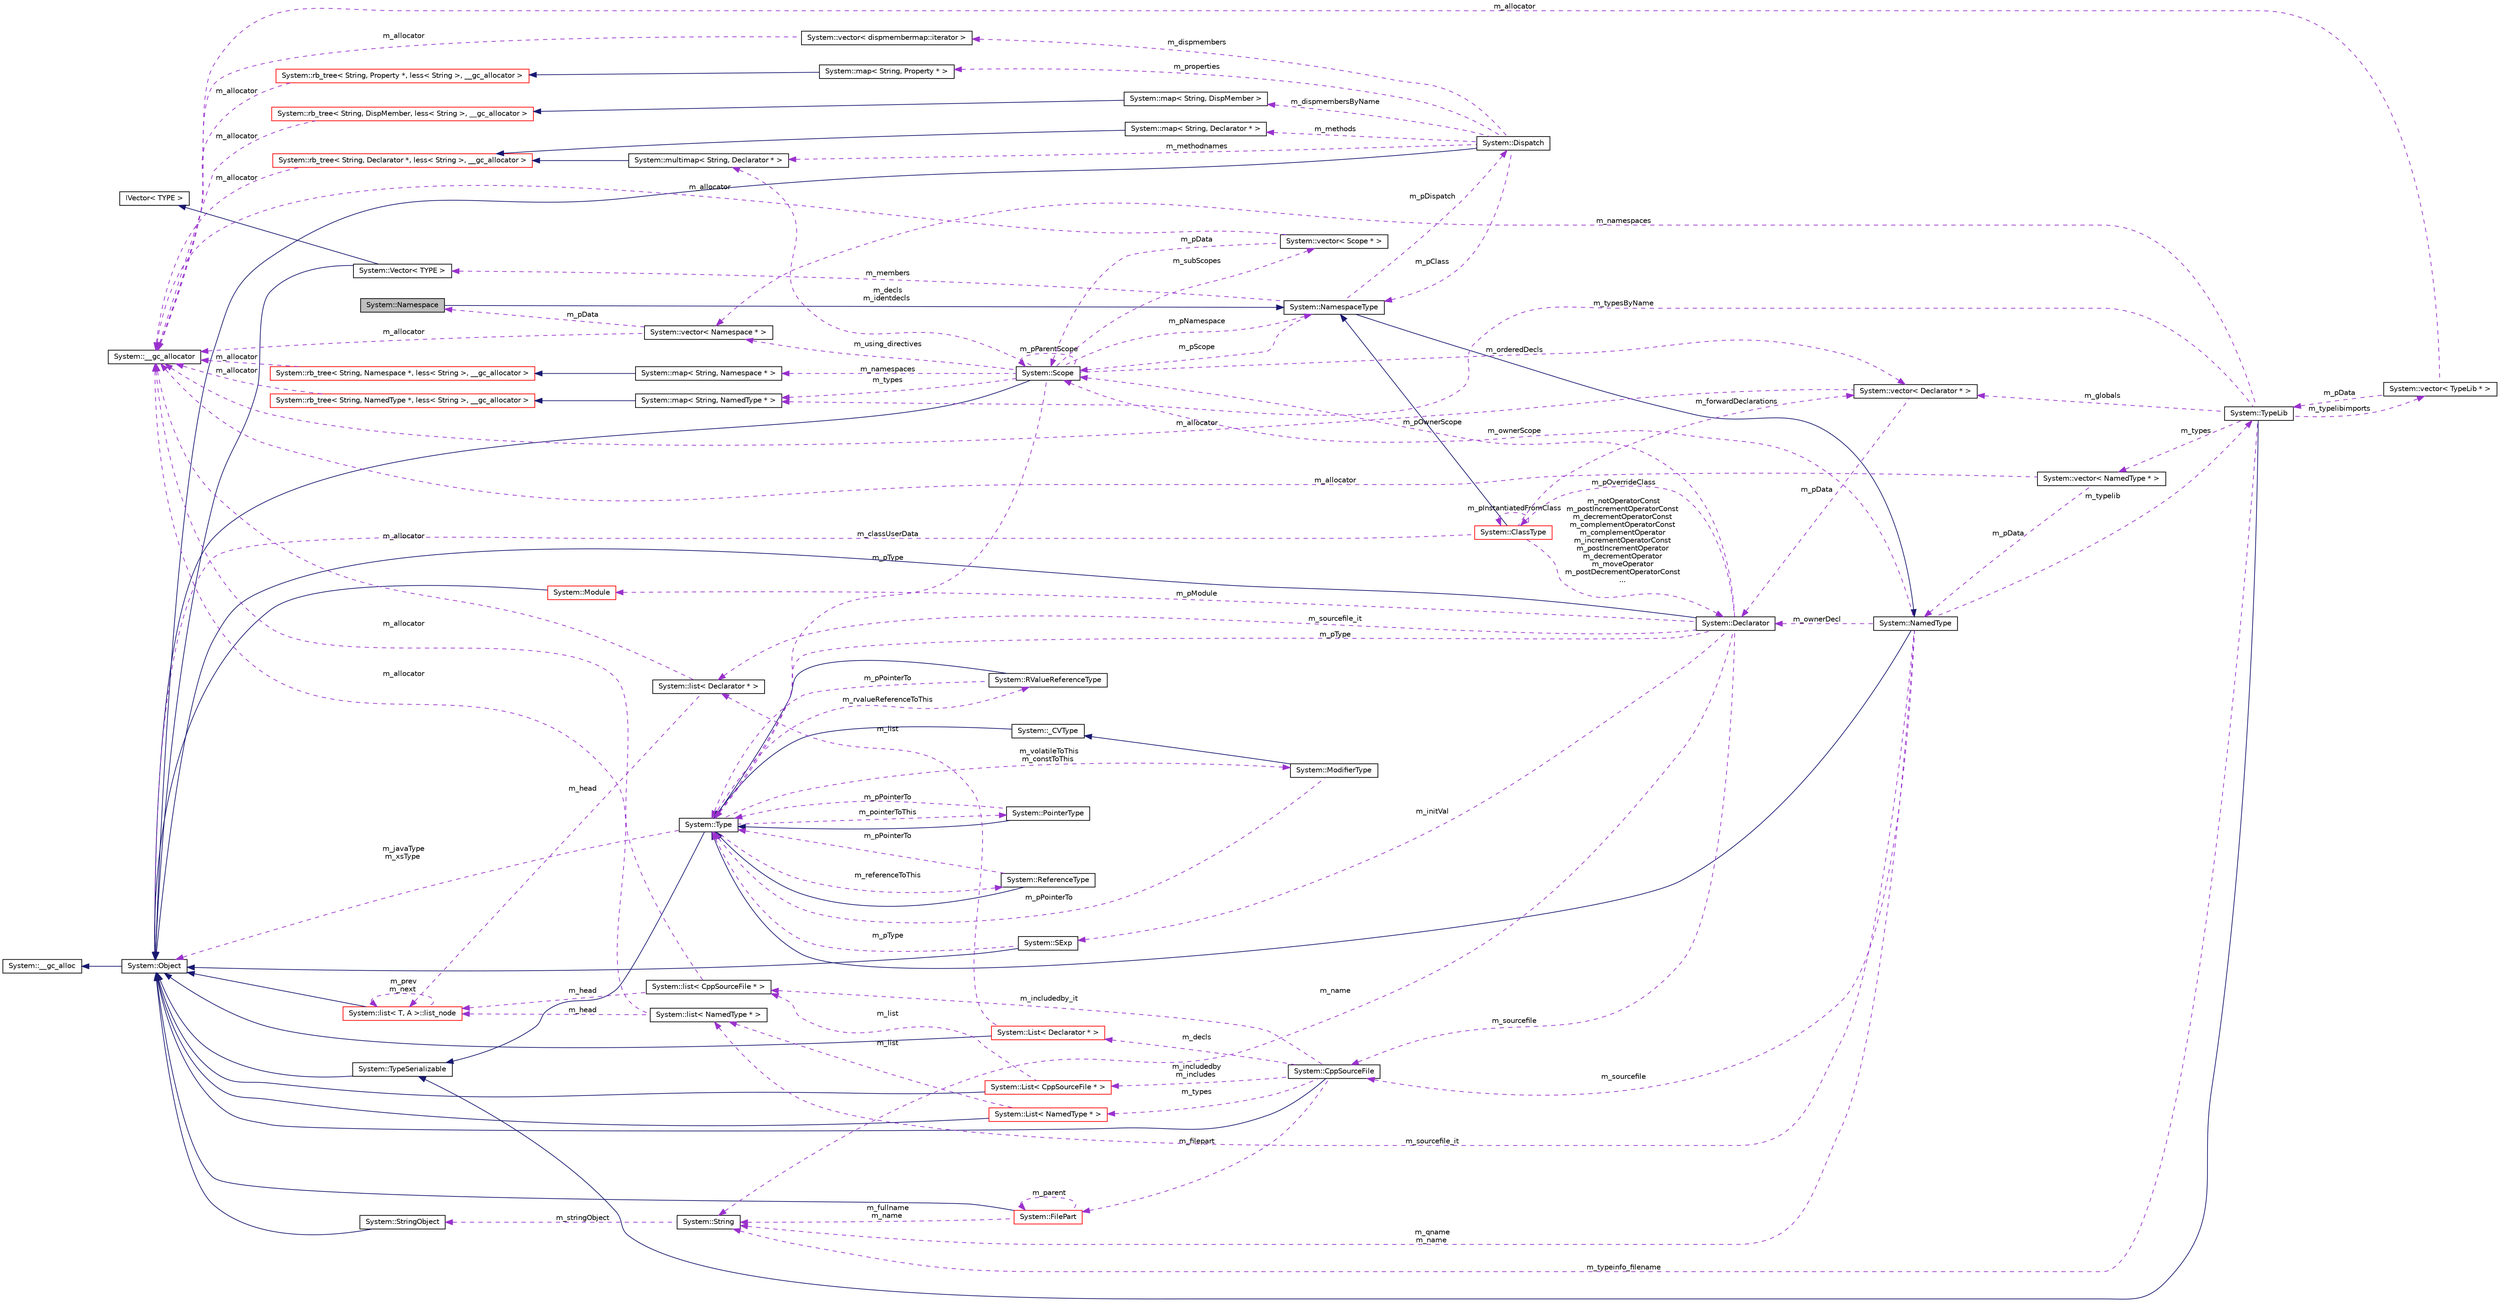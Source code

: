 digraph G
{
  edge [fontname="Helvetica",fontsize="10",labelfontname="Helvetica",labelfontsize="10"];
  node [fontname="Helvetica",fontsize="10",shape=record];
  rankdir="LR";
  Node1 [label="System::Namespace",height=0.2,width=0.4,color="black", fillcolor="grey75", style="filled" fontcolor="black"];
  Node2 -> Node1 [dir="back",color="midnightblue",fontsize="10",style="solid",fontname="Helvetica"];
  Node2 [label="System::NamespaceType",height=0.2,width=0.4,color="black", fillcolor="white", style="filled",URL="$class_system_1_1_namespace_type.html"];
  Node3 -> Node2 [dir="back",color="midnightblue",fontsize="10",style="solid",fontname="Helvetica"];
  Node3 [label="System::NamedType",height=0.2,width=0.4,color="black", fillcolor="white", style="filled",URL="$class_system_1_1_named_type.html"];
  Node4 -> Node3 [dir="back",color="midnightblue",fontsize="10",style="solid",fontname="Helvetica"];
  Node4 [label="System::Type",height=0.2,width=0.4,color="black", fillcolor="white", style="filled",URL="$class_system_1_1_type.html"];
  Node5 -> Node4 [dir="back",color="midnightblue",fontsize="10",style="solid",fontname="Helvetica"];
  Node5 [label="System::TypeSerializable",height=0.2,width=0.4,color="black", fillcolor="white", style="filled",URL="$class_system_1_1_type_serializable.html"];
  Node6 -> Node5 [dir="back",color="midnightblue",fontsize="10",style="solid",fontname="Helvetica"];
  Node6 [label="System::Object",height=0.2,width=0.4,color="black", fillcolor="white", style="filled",URL="$class_system_1_1_object.html"];
  Node7 -> Node6 [dir="back",color="midnightblue",fontsize="10",style="solid",fontname="Helvetica"];
  Node7 [label="System::__gc_alloc",height=0.2,width=0.4,color="black", fillcolor="white", style="filled",URL="$class_system_1_1____gc__alloc.html"];
  Node8 -> Node4 [dir="back",color="darkorchid3",fontsize="10",style="dashed",label=" m_pointerToThis" ,fontname="Helvetica"];
  Node8 [label="System::PointerType",height=0.2,width=0.4,color="black", fillcolor="white", style="filled",URL="$class_system_1_1_pointer_type.html"];
  Node4 -> Node8 [dir="back",color="midnightblue",fontsize="10",style="solid",fontname="Helvetica"];
  Node4 -> Node8 [dir="back",color="darkorchid3",fontsize="10",style="dashed",label=" m_pPointerTo" ,fontname="Helvetica"];
  Node9 -> Node4 [dir="back",color="darkorchid3",fontsize="10",style="dashed",label=" m_referenceToThis" ,fontname="Helvetica"];
  Node9 [label="System::ReferenceType",height=0.2,width=0.4,color="black", fillcolor="white", style="filled",URL="$class_system_1_1_reference_type.html"];
  Node4 -> Node9 [dir="back",color="midnightblue",fontsize="10",style="solid",fontname="Helvetica"];
  Node4 -> Node9 [dir="back",color="darkorchid3",fontsize="10",style="dashed",label=" m_pPointerTo" ,fontname="Helvetica"];
  Node10 -> Node4 [dir="back",color="darkorchid3",fontsize="10",style="dashed",label=" m_rvalueReferenceToThis" ,fontname="Helvetica"];
  Node10 [label="System::RValueReferenceType",height=0.2,width=0.4,color="black", fillcolor="white", style="filled",URL="$class_system_1_1_r_value_reference_type.html"];
  Node4 -> Node10 [dir="back",color="midnightblue",fontsize="10",style="solid",fontname="Helvetica"];
  Node4 -> Node10 [dir="back",color="darkorchid3",fontsize="10",style="dashed",label=" m_pPointerTo" ,fontname="Helvetica"];
  Node11 -> Node4 [dir="back",color="darkorchid3",fontsize="10",style="dashed",label=" m_volatileToThis\nm_constToThis" ,fontname="Helvetica"];
  Node11 [label="System::ModifierType",height=0.2,width=0.4,color="black", fillcolor="white", style="filled",URL="$class_system_1_1_modifier_type.html"];
  Node12 -> Node11 [dir="back",color="midnightblue",fontsize="10",style="solid",fontname="Helvetica"];
  Node12 [label="System::_CVType",height=0.2,width=0.4,color="black", fillcolor="white", style="filled",URL="$class_system_1_1___c_v_type.html"];
  Node4 -> Node12 [dir="back",color="midnightblue",fontsize="10",style="solid",fontname="Helvetica"];
  Node4 -> Node11 [dir="back",color="darkorchid3",fontsize="10",style="dashed",label=" m_pPointerTo" ,fontname="Helvetica"];
  Node6 -> Node4 [dir="back",color="darkorchid3",fontsize="10",style="dashed",label=" m_javaType\nm_xsType" ,fontname="Helvetica"];
  Node13 -> Node3 [dir="back",color="darkorchid3",fontsize="10",style="dashed",label=" m_ownerScope" ,fontname="Helvetica"];
  Node13 [label="System::Scope",height=0.2,width=0.4,color="black", fillcolor="white", style="filled",URL="$class_system_1_1_scope.html"];
  Node6 -> Node13 [dir="back",color="midnightblue",fontsize="10",style="solid",fontname="Helvetica"];
  Node4 -> Node13 [dir="back",color="darkorchid3",fontsize="10",style="dashed",label=" m_pType" ,fontname="Helvetica"];
  Node14 -> Node13 [dir="back",color="darkorchid3",fontsize="10",style="dashed",label=" m_subScopes" ,fontname="Helvetica"];
  Node14 [label="System::vector\< Scope * \>",height=0.2,width=0.4,color="black", fillcolor="white", style="filled",URL="$class_system_1_1vector.html"];
  Node13 -> Node14 [dir="back",color="darkorchid3",fontsize="10",style="dashed",label=" m_pData" ,fontname="Helvetica"];
  Node15 -> Node14 [dir="back",color="darkorchid3",fontsize="10",style="dashed",label=" m_allocator" ,fontname="Helvetica"];
  Node15 [label="System::__gc_allocator",height=0.2,width=0.4,color="black", fillcolor="white", style="filled",URL="$class_system_1_1____gc__allocator.html"];
  Node13 -> Node13 [dir="back",color="darkorchid3",fontsize="10",style="dashed",label=" m_pParentScope" ,fontname="Helvetica"];
  Node16 -> Node13 [dir="back",color="darkorchid3",fontsize="10",style="dashed",label=" m_decls\nm_identdecls" ,fontname="Helvetica"];
  Node16 [label="System::multimap\< String, Declarator * \>",height=0.2,width=0.4,color="black", fillcolor="white", style="filled",URL="$class_system_1_1multimap.html"];
  Node17 -> Node16 [dir="back",color="midnightblue",fontsize="10",style="solid",fontname="Helvetica"];
  Node17 [label="System::rb_tree\< String, Declarator *, less\< String \>, __gc_allocator \>",height=0.2,width=0.4,color="red", fillcolor="white", style="filled",URL="$class_system_1_1rb__tree.html"];
  Node15 -> Node17 [dir="back",color="darkorchid3",fontsize="10",style="dashed",label=" m_allocator" ,fontname="Helvetica"];
  Node2 -> Node13 [dir="back",color="darkorchid3",fontsize="10",style="dashed",label=" m_pNamespace" ,fontname="Helvetica"];
  Node18 -> Node13 [dir="back",color="darkorchid3",fontsize="10",style="dashed",label=" m_namespaces" ,fontname="Helvetica"];
  Node18 [label="System::map\< String, Namespace * \>",height=0.2,width=0.4,color="black", fillcolor="white", style="filled",URL="$class_system_1_1map.html"];
  Node19 -> Node18 [dir="back",color="midnightblue",fontsize="10",style="solid",fontname="Helvetica"];
  Node19 [label="System::rb_tree\< String, Namespace *, less\< String \>, __gc_allocator \>",height=0.2,width=0.4,color="red", fillcolor="white", style="filled",URL="$class_system_1_1rb__tree.html"];
  Node15 -> Node19 [dir="back",color="darkorchid3",fontsize="10",style="dashed",label=" m_allocator" ,fontname="Helvetica"];
  Node20 -> Node13 [dir="back",color="darkorchid3",fontsize="10",style="dashed",label=" m_using_directives" ,fontname="Helvetica"];
  Node20 [label="System::vector\< Namespace * \>",height=0.2,width=0.4,color="black", fillcolor="white", style="filled",URL="$class_system_1_1vector.html"];
  Node15 -> Node20 [dir="back",color="darkorchid3",fontsize="10",style="dashed",label=" m_allocator" ,fontname="Helvetica"];
  Node1 -> Node20 [dir="back",color="darkorchid3",fontsize="10",style="dashed",label=" m_pData" ,fontname="Helvetica"];
  Node21 -> Node13 [dir="back",color="darkorchid3",fontsize="10",style="dashed",label=" m_orderedDecls" ,fontname="Helvetica"];
  Node21 [label="System::vector\< Declarator * \>",height=0.2,width=0.4,color="black", fillcolor="white", style="filled",URL="$class_system_1_1vector.html"];
  Node15 -> Node21 [dir="back",color="darkorchid3",fontsize="10",style="dashed",label=" m_allocator" ,fontname="Helvetica"];
  Node22 -> Node21 [dir="back",color="darkorchid3",fontsize="10",style="dashed",label=" m_pData" ,fontname="Helvetica"];
  Node22 [label="System::Declarator",height=0.2,width=0.4,color="black", fillcolor="white", style="filled",URL="$class_system_1_1_declarator.html"];
  Node6 -> Node22 [dir="back",color="midnightblue",fontsize="10",style="solid",fontname="Helvetica"];
  Node4 -> Node22 [dir="back",color="darkorchid3",fontsize="10",style="dashed",label=" m_pType" ,fontname="Helvetica"];
  Node13 -> Node22 [dir="back",color="darkorchid3",fontsize="10",style="dashed",label=" m_pOwnerScope" ,fontname="Helvetica"];
  Node23 -> Node22 [dir="back",color="darkorchid3",fontsize="10",style="dashed",label=" m_initVal" ,fontname="Helvetica"];
  Node23 [label="System::SExp",height=0.2,width=0.4,color="black", fillcolor="white", style="filled",URL="$class_system_1_1_s_exp.html"];
  Node6 -> Node23 [dir="back",color="midnightblue",fontsize="10",style="solid",fontname="Helvetica"];
  Node4 -> Node23 [dir="back",color="darkorchid3",fontsize="10",style="dashed",label=" m_pType" ,fontname="Helvetica"];
  Node24 -> Node22 [dir="back",color="darkorchid3",fontsize="10",style="dashed",label=" m_sourcefile" ,fontname="Helvetica"];
  Node24 [label="System::CppSourceFile",height=0.2,width=0.4,color="black", fillcolor="white", style="filled",URL="$class_system_1_1_cpp_source_file.html"];
  Node6 -> Node24 [dir="back",color="midnightblue",fontsize="10",style="solid",fontname="Helvetica"];
  Node25 -> Node24 [dir="back",color="darkorchid3",fontsize="10",style="dashed",label=" m_filepart" ,fontname="Helvetica"];
  Node25 [label="System::FilePart",height=0.2,width=0.4,color="red", fillcolor="white", style="filled",URL="$class_system_1_1_file_part.html"];
  Node6 -> Node25 [dir="back",color="midnightblue",fontsize="10",style="solid",fontname="Helvetica"];
  Node25 -> Node25 [dir="back",color="darkorchid3",fontsize="10",style="dashed",label=" m_parent" ,fontname="Helvetica"];
  Node26 -> Node25 [dir="back",color="darkorchid3",fontsize="10",style="dashed",label=" m_fullname\nm_name" ,fontname="Helvetica"];
  Node26 [label="System::String",height=0.2,width=0.4,color="black", fillcolor="white", style="filled",URL="$class_system_1_1_string.html"];
  Node27 -> Node26 [dir="back",color="darkorchid3",fontsize="10",style="dashed",label=" m_stringObject" ,fontname="Helvetica"];
  Node27 [label="System::StringObject",height=0.2,width=0.4,color="black", fillcolor="white", style="filled",URL="$class_system_1_1_string_object.html"];
  Node6 -> Node27 [dir="back",color="midnightblue",fontsize="10",style="solid",fontname="Helvetica"];
  Node28 -> Node24 [dir="back",color="darkorchid3",fontsize="10",style="dashed",label=" m_types" ,fontname="Helvetica"];
  Node28 [label="System::List\< NamedType * \>",height=0.2,width=0.4,color="red", fillcolor="white", style="filled",URL="$class_system_1_1_list.html"];
  Node6 -> Node28 [dir="back",color="midnightblue",fontsize="10",style="solid",fontname="Helvetica"];
  Node29 -> Node28 [dir="back",color="darkorchid3",fontsize="10",style="dashed",label=" m_list" ,fontname="Helvetica"];
  Node29 [label="System::list\< NamedType * \>",height=0.2,width=0.4,color="black", fillcolor="white", style="filled",URL="$class_system_1_1list.html"];
  Node15 -> Node29 [dir="back",color="darkorchid3",fontsize="10",style="dashed",label=" m_allocator" ,fontname="Helvetica"];
  Node30 -> Node29 [dir="back",color="darkorchid3",fontsize="10",style="dashed",label=" m_head" ,fontname="Helvetica"];
  Node30 [label="System::list\< T, A \>::list_node",height=0.2,width=0.4,color="red", fillcolor="white", style="filled",URL="$class_system_1_1list_1_1list__node.html"];
  Node6 -> Node30 [dir="back",color="midnightblue",fontsize="10",style="solid",fontname="Helvetica"];
  Node30 -> Node30 [dir="back",color="darkorchid3",fontsize="10",style="dashed",label=" m_prev\nm_next" ,fontname="Helvetica"];
  Node31 -> Node24 [dir="back",color="darkorchid3",fontsize="10",style="dashed",label=" m_includedby\nm_includes" ,fontname="Helvetica"];
  Node31 [label="System::List\< CppSourceFile * \>",height=0.2,width=0.4,color="red", fillcolor="white", style="filled",URL="$class_system_1_1_list.html"];
  Node6 -> Node31 [dir="back",color="midnightblue",fontsize="10",style="solid",fontname="Helvetica"];
  Node32 -> Node31 [dir="back",color="darkorchid3",fontsize="10",style="dashed",label=" m_list" ,fontname="Helvetica"];
  Node32 [label="System::list\< CppSourceFile * \>",height=0.2,width=0.4,color="black", fillcolor="white", style="filled",URL="$class_system_1_1list.html"];
  Node15 -> Node32 [dir="back",color="darkorchid3",fontsize="10",style="dashed",label=" m_allocator" ,fontname="Helvetica"];
  Node30 -> Node32 [dir="back",color="darkorchid3",fontsize="10",style="dashed",label=" m_head" ,fontname="Helvetica"];
  Node32 -> Node24 [dir="back",color="darkorchid3",fontsize="10",style="dashed",label=" m_includedby_it" ,fontname="Helvetica"];
  Node33 -> Node24 [dir="back",color="darkorchid3",fontsize="10",style="dashed",label=" m_decls" ,fontname="Helvetica"];
  Node33 [label="System::List\< Declarator * \>",height=0.2,width=0.4,color="red", fillcolor="white", style="filled",URL="$class_system_1_1_list.html"];
  Node6 -> Node33 [dir="back",color="midnightblue",fontsize="10",style="solid",fontname="Helvetica"];
  Node34 -> Node33 [dir="back",color="darkorchid3",fontsize="10",style="dashed",label=" m_list" ,fontname="Helvetica"];
  Node34 [label="System::list\< Declarator * \>",height=0.2,width=0.4,color="black", fillcolor="white", style="filled",URL="$class_system_1_1list.html"];
  Node15 -> Node34 [dir="back",color="darkorchid3",fontsize="10",style="dashed",label=" m_allocator" ,fontname="Helvetica"];
  Node30 -> Node34 [dir="back",color="darkorchid3",fontsize="10",style="dashed",label=" m_head" ,fontname="Helvetica"];
  Node35 -> Node22 [dir="back",color="darkorchid3",fontsize="10",style="dashed",label=" m_pOverrideClass" ,fontname="Helvetica"];
  Node35 [label="System::ClassType",height=0.2,width=0.4,color="red", fillcolor="white", style="filled",URL="$class_system_1_1_class_type.html"];
  Node2 -> Node35 [dir="back",color="midnightblue",fontsize="10",style="solid",fontname="Helvetica"];
  Node22 -> Node35 [dir="back",color="darkorchid3",fontsize="10",style="dashed",label=" m_notOperatorConst\nm_postIncrementOperatorConst\nm_decrementOperatorConst\nm_complementOperatorConst\nm_complementOperator\nm_incrementOperatorConst\nm_postIncrementOperator\nm_decrementOperator\nm_moveOperator\nm_postDecrementOperatorConst\n..." ,fontname="Helvetica"];
  Node35 -> Node35 [dir="back",color="darkorchid3",fontsize="10",style="dashed",label=" m_pInstantiatedFromClass" ,fontname="Helvetica"];
  Node6 -> Node35 [dir="back",color="darkorchid3",fontsize="10",style="dashed",label=" m_classUserData" ,fontname="Helvetica"];
  Node21 -> Node35 [dir="back",color="darkorchid3",fontsize="10",style="dashed",label=" m_forwardDeclarations" ,fontname="Helvetica"];
  Node26 -> Node22 [dir="back",color="darkorchid3",fontsize="10",style="dashed",label=" m_name" ,fontname="Helvetica"];
  Node36 -> Node22 [dir="back",color="darkorchid3",fontsize="10",style="dashed",label=" m_pModule" ,fontname="Helvetica"];
  Node36 [label="System::Module",height=0.2,width=0.4,color="red", fillcolor="white", style="filled",URL="$class_system_1_1_module.html"];
  Node6 -> Node36 [dir="back",color="midnightblue",fontsize="10",style="solid",fontname="Helvetica"];
  Node34 -> Node22 [dir="back",color="darkorchid3",fontsize="10",style="dashed",label=" m_sourcefile_it" ,fontname="Helvetica"];
  Node37 -> Node13 [dir="back",color="darkorchid3",fontsize="10",style="dashed",label=" m_types" ,fontname="Helvetica"];
  Node37 [label="System::map\< String, NamedType * \>",height=0.2,width=0.4,color="black", fillcolor="white", style="filled",URL="$class_system_1_1map.html"];
  Node38 -> Node37 [dir="back",color="midnightblue",fontsize="10",style="solid",fontname="Helvetica"];
  Node38 [label="System::rb_tree\< String, NamedType *, less\< String \>, __gc_allocator \>",height=0.2,width=0.4,color="red", fillcolor="white", style="filled",URL="$class_system_1_1rb__tree.html"];
  Node15 -> Node38 [dir="back",color="darkorchid3",fontsize="10",style="dashed",label=" m_allocator" ,fontname="Helvetica"];
  Node22 -> Node3 [dir="back",color="darkorchid3",fontsize="10",style="dashed",label=" m_ownerDecl" ,fontname="Helvetica"];
  Node24 -> Node3 [dir="back",color="darkorchid3",fontsize="10",style="dashed",label=" m_sourcefile" ,fontname="Helvetica"];
  Node29 -> Node3 [dir="back",color="darkorchid3",fontsize="10",style="dashed",label=" m_sourcefile_it" ,fontname="Helvetica"];
  Node26 -> Node3 [dir="back",color="darkorchid3",fontsize="10",style="dashed",label=" m_qname\nm_name" ,fontname="Helvetica"];
  Node39 -> Node3 [dir="back",color="darkorchid3",fontsize="10",style="dashed",label=" m_typelib" ,fontname="Helvetica"];
  Node39 [label="System::TypeLib",height=0.2,width=0.4,color="black", fillcolor="white", style="filled",URL="$class_system_1_1_type_lib.html"];
  Node5 -> Node39 [dir="back",color="midnightblue",fontsize="10",style="solid",fontname="Helvetica"];
  Node40 -> Node39 [dir="back",color="darkorchid3",fontsize="10",style="dashed",label=" m_typelibimports" ,fontname="Helvetica"];
  Node40 [label="System::vector\< TypeLib * \>",height=0.2,width=0.4,color="black", fillcolor="white", style="filled",URL="$class_system_1_1vector.html"];
  Node15 -> Node40 [dir="back",color="darkorchid3",fontsize="10",style="dashed",label=" m_allocator" ,fontname="Helvetica"];
  Node39 -> Node40 [dir="back",color="darkorchid3",fontsize="10",style="dashed",label=" m_pData" ,fontname="Helvetica"];
  Node20 -> Node39 [dir="back",color="darkorchid3",fontsize="10",style="dashed",label=" m_namespaces" ,fontname="Helvetica"];
  Node26 -> Node39 [dir="back",color="darkorchid3",fontsize="10",style="dashed",label=" m_typeinfo_filename" ,fontname="Helvetica"];
  Node21 -> Node39 [dir="back",color="darkorchid3",fontsize="10",style="dashed",label=" m_globals" ,fontname="Helvetica"];
  Node37 -> Node39 [dir="back",color="darkorchid3",fontsize="10",style="dashed",label=" m_typesByName" ,fontname="Helvetica"];
  Node41 -> Node39 [dir="back",color="darkorchid3",fontsize="10",style="dashed",label=" m_types" ,fontname="Helvetica"];
  Node41 [label="System::vector\< NamedType * \>",height=0.2,width=0.4,color="black", fillcolor="white", style="filled",URL="$class_system_1_1vector.html"];
  Node15 -> Node41 [dir="back",color="darkorchid3",fontsize="10",style="dashed",label=" m_allocator" ,fontname="Helvetica"];
  Node3 -> Node41 [dir="back",color="darkorchid3",fontsize="10",style="dashed",label=" m_pData" ,fontname="Helvetica"];
  Node13 -> Node2 [dir="back",color="darkorchid3",fontsize="10",style="dashed",label=" m_pScope" ,fontname="Helvetica"];
  Node42 -> Node2 [dir="back",color="darkorchid3",fontsize="10",style="dashed",label=" m_members" ,fontname="Helvetica"];
  Node42 [label="System::Vector\< TYPE \>",height=0.2,width=0.4,color="black", fillcolor="white", style="filled",URL="$class_system_1_1_vector.html"];
  Node6 -> Node42 [dir="back",color="midnightblue",fontsize="10",style="solid",fontname="Helvetica"];
  Node43 -> Node42 [dir="back",color="midnightblue",fontsize="10",style="solid",fontname="Helvetica"];
  Node43 [label="IVector\< TYPE \>",height=0.2,width=0.4,color="black", fillcolor="white", style="filled",URL="$class_i_vector.html"];
  Node44 -> Node2 [dir="back",color="darkorchid3",fontsize="10",style="dashed",label=" m_pDispatch" ,fontname="Helvetica"];
  Node44 [label="System::Dispatch",height=0.2,width=0.4,color="black", fillcolor="white", style="filled",URL="$class_system_1_1_dispatch.html"];
  Node6 -> Node44 [dir="back",color="midnightblue",fontsize="10",style="solid",fontname="Helvetica"];
  Node45 -> Node44 [dir="back",color="darkorchid3",fontsize="10",style="dashed",label=" m_dispmembersByName" ,fontname="Helvetica"];
  Node45 [label="System::map\< String, DispMember \>",height=0.2,width=0.4,color="black", fillcolor="white", style="filled",URL="$class_system_1_1map.html"];
  Node46 -> Node45 [dir="back",color="midnightblue",fontsize="10",style="solid",fontname="Helvetica"];
  Node46 [label="System::rb_tree\< String, DispMember, less\< String \>, __gc_allocator \>",height=0.2,width=0.4,color="red", fillcolor="white", style="filled",URL="$class_system_1_1rb__tree.html"];
  Node15 -> Node46 [dir="back",color="darkorchid3",fontsize="10",style="dashed",label=" m_allocator" ,fontname="Helvetica"];
  Node16 -> Node44 [dir="back",color="darkorchid3",fontsize="10",style="dashed",label=" m_methodnames" ,fontname="Helvetica"];
  Node2 -> Node44 [dir="back",color="darkorchid3",fontsize="10",style="dashed",label=" m_pClass" ,fontname="Helvetica"];
  Node47 -> Node44 [dir="back",color="darkorchid3",fontsize="10",style="dashed",label=" m_dispmembers" ,fontname="Helvetica"];
  Node47 [label="System::vector\< dispmembermap::iterator \>",height=0.2,width=0.4,color="black", fillcolor="white", style="filled",URL="$class_system_1_1vector.html"];
  Node15 -> Node47 [dir="back",color="darkorchid3",fontsize="10",style="dashed",label=" m_allocator" ,fontname="Helvetica"];
  Node48 -> Node44 [dir="back",color="darkorchid3",fontsize="10",style="dashed",label=" m_properties" ,fontname="Helvetica"];
  Node48 [label="System::map\< String, Property * \>",height=0.2,width=0.4,color="black", fillcolor="white", style="filled",URL="$class_system_1_1map.html"];
  Node49 -> Node48 [dir="back",color="midnightblue",fontsize="10",style="solid",fontname="Helvetica"];
  Node49 [label="System::rb_tree\< String, Property *, less\< String \>, __gc_allocator \>",height=0.2,width=0.4,color="red", fillcolor="white", style="filled",URL="$class_system_1_1rb__tree.html"];
  Node15 -> Node49 [dir="back",color="darkorchid3",fontsize="10",style="dashed",label=" m_allocator" ,fontname="Helvetica"];
  Node50 -> Node44 [dir="back",color="darkorchid3",fontsize="10",style="dashed",label=" m_methods" ,fontname="Helvetica"];
  Node50 [label="System::map\< String, Declarator * \>",height=0.2,width=0.4,color="black", fillcolor="white", style="filled",URL="$class_system_1_1map.html"];
  Node17 -> Node50 [dir="back",color="midnightblue",fontsize="10",style="solid",fontname="Helvetica"];
}
